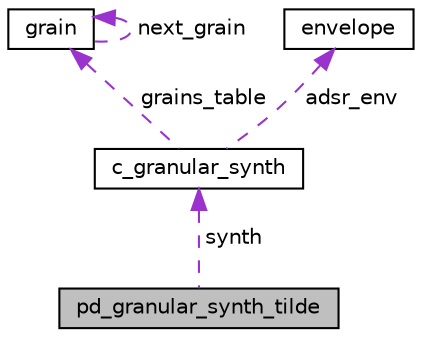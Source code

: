 digraph "pd_granular_synth_tilde"
{
 // LATEX_PDF_SIZE
  edge [fontname="Helvetica",fontsize="10",labelfontname="Helvetica",labelfontsize="10"];
  node [fontname="Helvetica",fontsize="10",shape=record];
  Node1 [label="pd_granular_synth_tilde",height=0.2,width=0.4,color="black", fillcolor="grey75", style="filled", fontcolor="black",tooltip=" "];
  Node2 -> Node1 [dir="back",color="darkorchid3",fontsize="10",style="dashed",label=" synth" ,fontname="Helvetica"];
  Node2 [label="c_granular_synth",height=0.2,width=0.4,color="black", fillcolor="white", style="filled",URL="$structc__granular__synth.html",tooltip="The Purde Data struct of the c_granular_synth~ object."];
  Node3 -> Node2 [dir="back",color="darkorchid3",fontsize="10",style="dashed",label=" grains_table" ,fontname="Helvetica"];
  Node3 [label="grain",height=0.2,width=0.4,color="black", fillcolor="white", style="filled",URL="$structgrain.html",tooltip=" "];
  Node3 -> Node3 [dir="back",color="darkorchid3",fontsize="10",style="dashed",label=" next_grain" ,fontname="Helvetica"];
  Node4 -> Node2 [dir="back",color="darkorchid3",fontsize="10",style="dashed",label=" adsr_env" ,fontname="Helvetica"];
  Node4 [label="envelope",height=0.2,width=0.4,color="black", fillcolor="white", style="filled",URL="$structenvelope.html",tooltip=" "];
}
